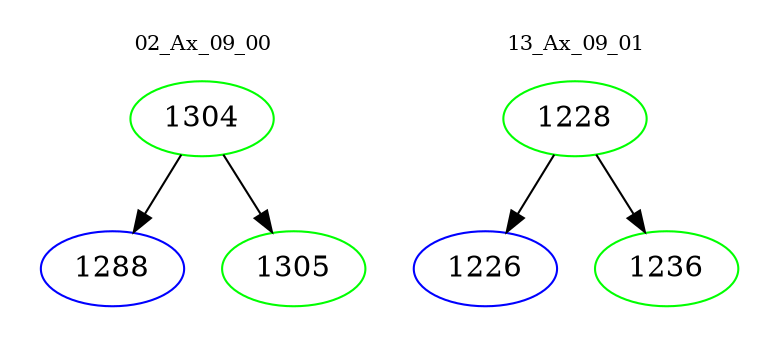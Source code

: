 digraph{
subgraph cluster_0 {
color = white
label = "02_Ax_09_00";
fontsize=10;
T0_1304 [label="1304", color="green"]
T0_1304 -> T0_1288 [color="black"]
T0_1288 [label="1288", color="blue"]
T0_1304 -> T0_1305 [color="black"]
T0_1305 [label="1305", color="green"]
}
subgraph cluster_1 {
color = white
label = "13_Ax_09_01";
fontsize=10;
T1_1228 [label="1228", color="green"]
T1_1228 -> T1_1226 [color="black"]
T1_1226 [label="1226", color="blue"]
T1_1228 -> T1_1236 [color="black"]
T1_1236 [label="1236", color="green"]
}
}
